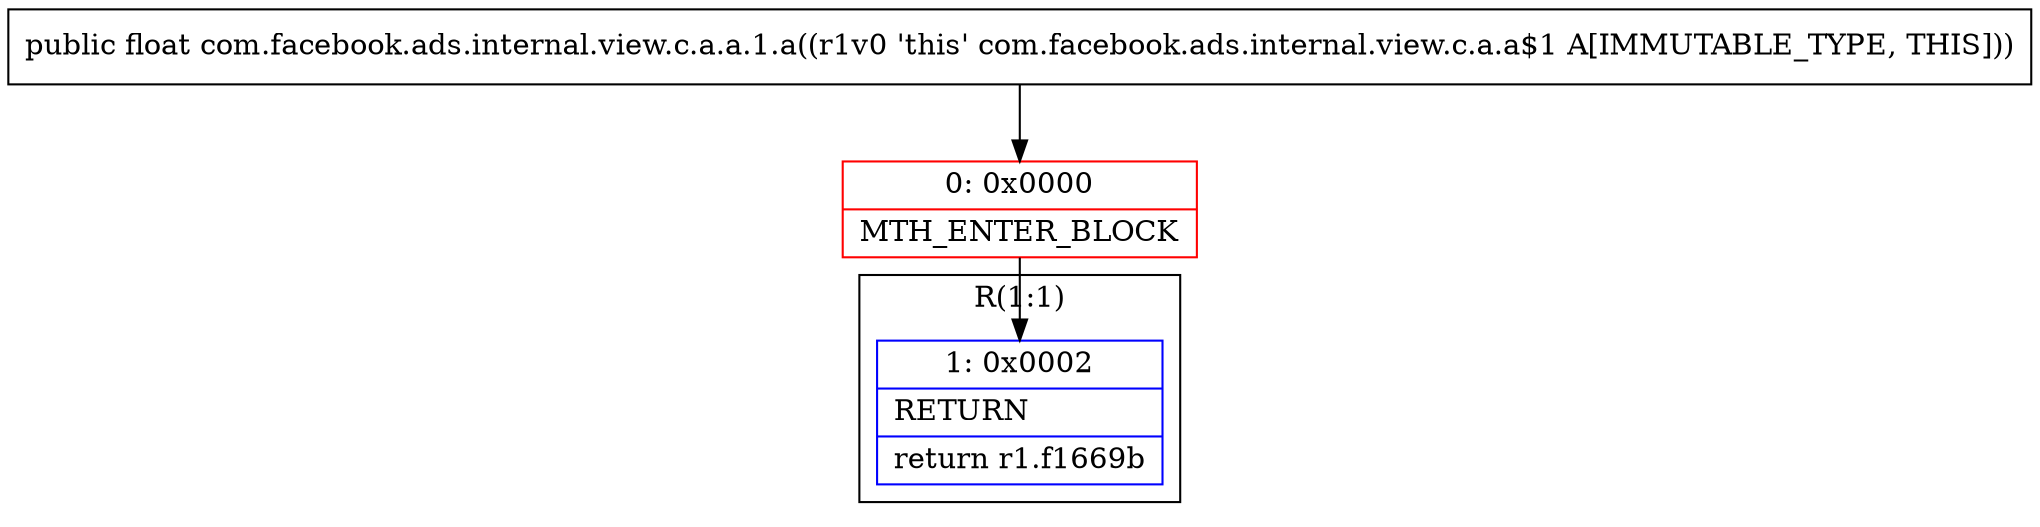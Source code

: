 digraph "CFG forcom.facebook.ads.internal.view.c.a.a.1.a()F" {
subgraph cluster_Region_532780818 {
label = "R(1:1)";
node [shape=record,color=blue];
Node_1 [shape=record,label="{1\:\ 0x0002|RETURN\l|return r1.f1669b\l}"];
}
Node_0 [shape=record,color=red,label="{0\:\ 0x0000|MTH_ENTER_BLOCK\l}"];
MethodNode[shape=record,label="{public float com.facebook.ads.internal.view.c.a.a.1.a((r1v0 'this' com.facebook.ads.internal.view.c.a.a$1 A[IMMUTABLE_TYPE, THIS])) }"];
MethodNode -> Node_0;
Node_0 -> Node_1;
}

